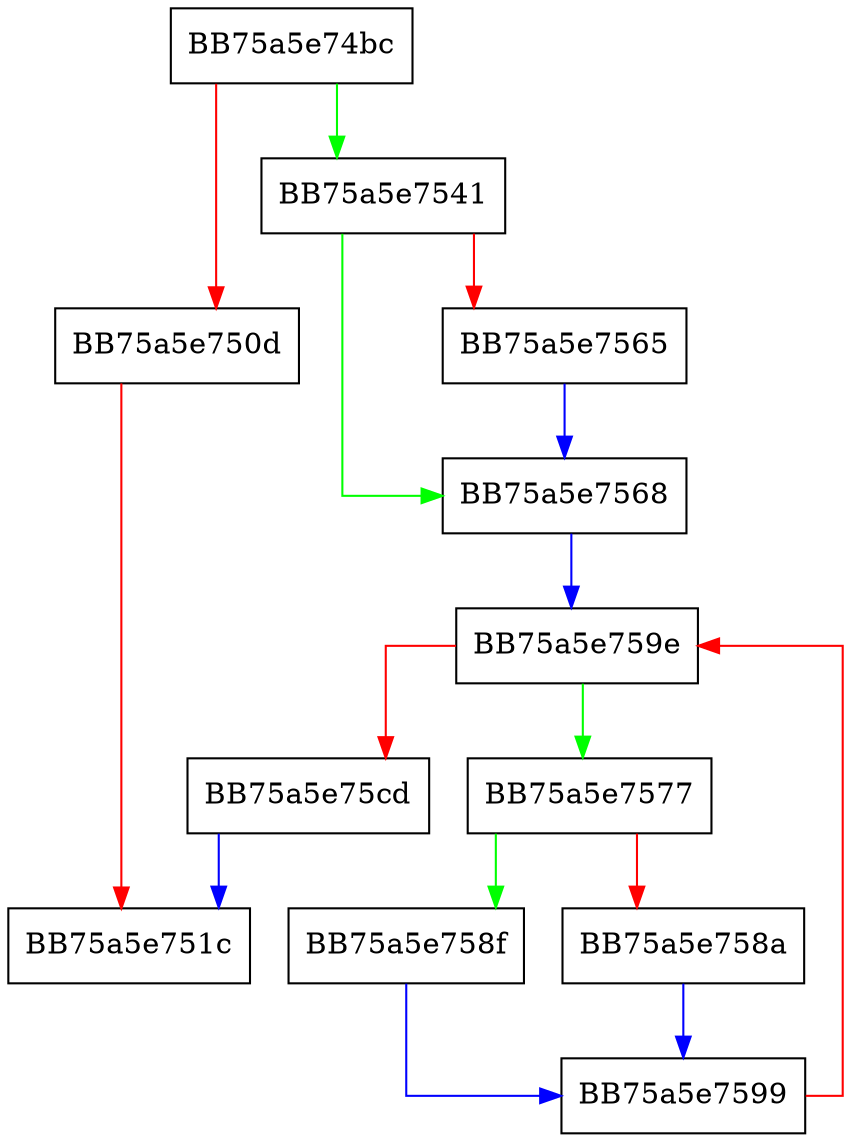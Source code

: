 digraph serialize_impl {
  node [shape="box"];
  graph [splines=ortho];
  BB75a5e74bc -> BB75a5e7541 [color="green"];
  BB75a5e74bc -> BB75a5e750d [color="red"];
  BB75a5e750d -> BB75a5e751c [color="red"];
  BB75a5e7541 -> BB75a5e7568 [color="green"];
  BB75a5e7541 -> BB75a5e7565 [color="red"];
  BB75a5e7565 -> BB75a5e7568 [color="blue"];
  BB75a5e7568 -> BB75a5e759e [color="blue"];
  BB75a5e7577 -> BB75a5e758f [color="green"];
  BB75a5e7577 -> BB75a5e758a [color="red"];
  BB75a5e758a -> BB75a5e7599 [color="blue"];
  BB75a5e758f -> BB75a5e7599 [color="blue"];
  BB75a5e7599 -> BB75a5e759e [color="red"];
  BB75a5e759e -> BB75a5e7577 [color="green"];
  BB75a5e759e -> BB75a5e75cd [color="red"];
  BB75a5e75cd -> BB75a5e751c [color="blue"];
}